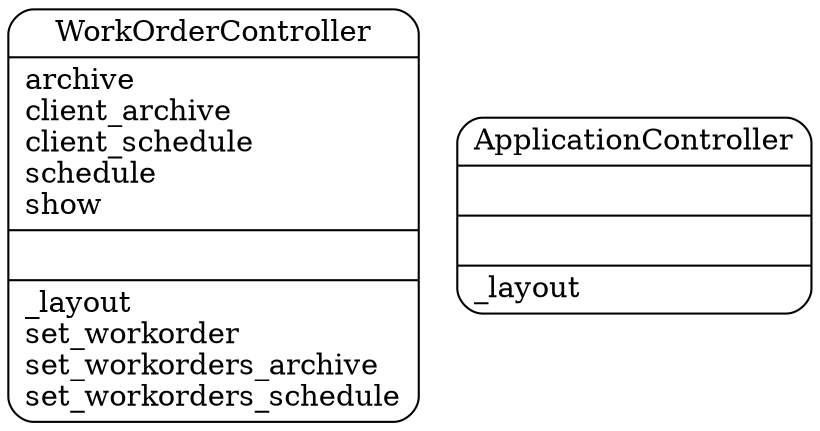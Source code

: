 digraph controllers_diagram {
	graph[overlap=false, splines=true]
	"WorkOrderController" [shape=Mrecord, label="{WorkOrderController|archive\lclient_archive\lclient_schedule\lschedule\lshow\l|\l|_layout\lset_workorder\lset_workorders_archive\lset_workorders_schedule\l}"]
	"ApplicationController" [shape=Mrecord, label="{ApplicationController|\l|\l|_layout\l}"]
}
